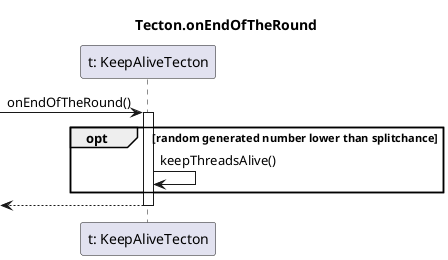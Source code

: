 @startuml endofround_tecton

title Tecton.onEndOfTheRound

participant "t: KeepAliveTecton" as tecton

-> tecton: onEndOfTheRound()
activate tecton

opt random generated number lower than splitchance
	tecton -> tecton: keepThreadsAlive()
end
<-- tecton
deactivate tecton
@enduml
